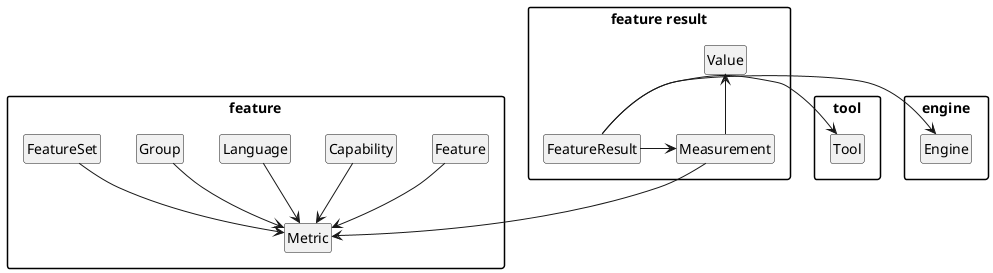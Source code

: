 @startuml

package "engine" {
  class Engine
}
package "tool" {
  class Tool
}
package "feature result" {
  class FeatureResult
  class Value
  class Measurement

  Measurement -up-> Value

  FeatureResult -> Measurement
  FeatureResult -> Tool
  FeatureResult -> Engine
}

package "feature" {

	class Metric

	class Feature
	class Capability
    	class Language
    	class Group
    	class FeatureSet

	Feature --> Metric
	Capability --> Metric
	Language --> Metric
	Group --> Metric
	FeatureSet --> Metric

}

Measurement --> Metric

hide empty members
hide empty methods
hide circle

skinparam monochrome true
skinparam shadowing false
skinparam packageStyle rect
@enduml
